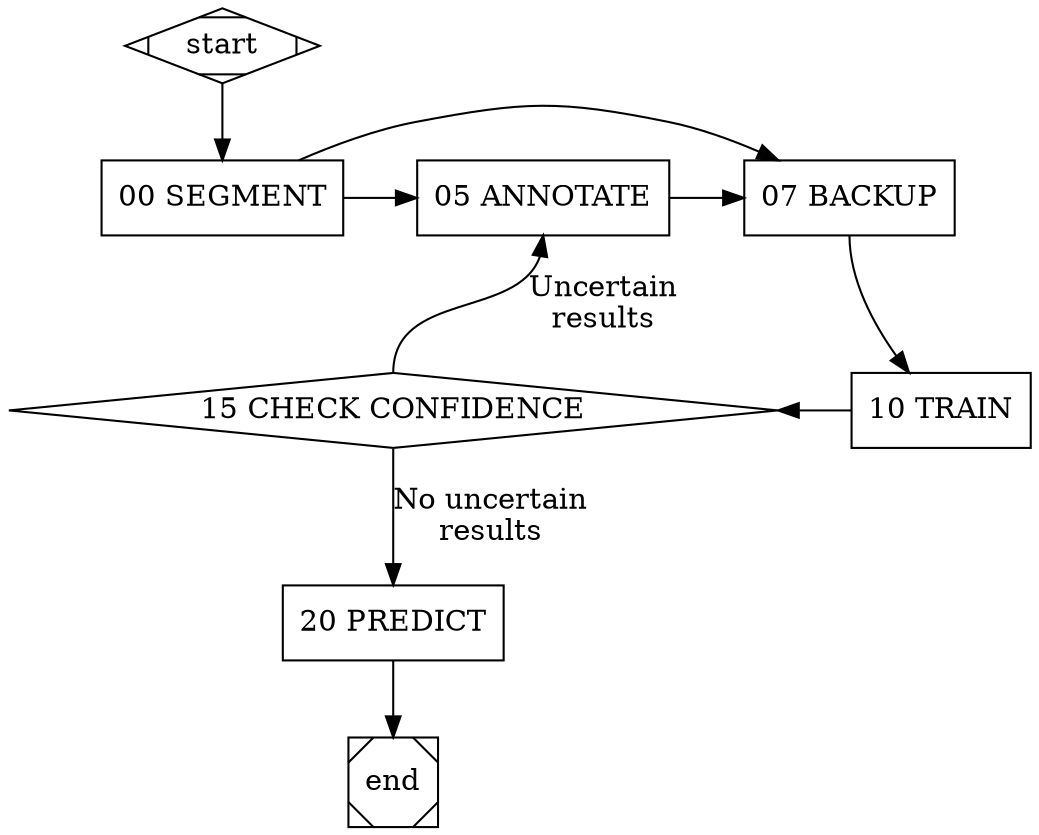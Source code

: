 digraph G {
  00 [label="00 SEGMENT",shape=rectangle];
  05 [label="05 ANNOTATE",shape=rectangle];
  07 [label="07 BACKUP",shape=rectangle];
  10 [label="10 TRAIN",shape=rectangle];
  15 [label="15 CHECK CONFIDENCE",shape=diamond];
  20 [label="20 PREDICT",shape=rectangle];
  
  start->00;
  00->05;
  00->07;
  05->07;
  07:s->10;
  15->10[dir=back];
  05:s->15:n[label="Uncertain\nresults",dir=back];
  15->20[label="No uncertain\nresults"];
  
  20->end;
  {
    rank=same;
    00; 05; 07;
  }
  {
    rank=same;
    10; 15;
  }
  
  start [shape=Mdiamond];
  end [shape=Msquare];
}
